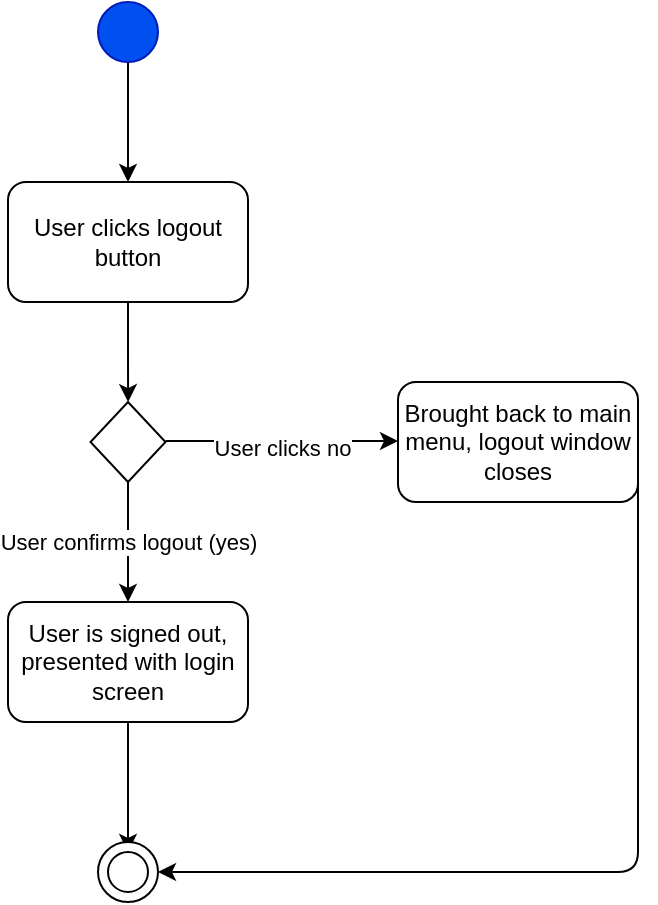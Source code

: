 <mxfile version="13.3.0" type="github">
  <diagram id="X1EhsIdS1peNs1JmAevb" name="Page-1">
    <mxGraphModel dx="460" dy="800" grid="1" gridSize="10" guides="1" tooltips="1" connect="1" arrows="1" fold="1" page="1" pageScale="1" pageWidth="850" pageHeight="1100" math="0" shadow="0">
      <root>
        <mxCell id="0" />
        <mxCell id="1" parent="0" />
        <mxCell id="F7bgvvsEARoHx9dij6TK-5" value="" style="edgeStyle=orthogonalEdgeStyle;rounded=0;orthogonalLoop=1;jettySize=auto;html=1;" edge="1" parent="1" source="F7bgvvsEARoHx9dij6TK-1" target="F7bgvvsEARoHx9dij6TK-4">
          <mxGeometry relative="1" as="geometry" />
        </mxCell>
        <mxCell id="F7bgvvsEARoHx9dij6TK-1" value="User clicks logout button" style="rounded=1;whiteSpace=wrap;html=1;" vertex="1" parent="1">
          <mxGeometry x="75" y="190" width="120" height="60" as="geometry" />
        </mxCell>
        <mxCell id="F7bgvvsEARoHx9dij6TK-3" value="" style="edgeStyle=orthogonalEdgeStyle;rounded=0;orthogonalLoop=1;jettySize=auto;html=1;" edge="1" parent="1" source="F7bgvvsEARoHx9dij6TK-2" target="F7bgvvsEARoHx9dij6TK-1">
          <mxGeometry relative="1" as="geometry" />
        </mxCell>
        <mxCell id="F7bgvvsEARoHx9dij6TK-2" value="" style="ellipse;whiteSpace=wrap;html=1;aspect=fixed;fillColor=#0050ef;strokeColor=#001DBC;fontColor=#ffffff;" vertex="1" parent="1">
          <mxGeometry x="120" y="100" width="30" height="30" as="geometry" />
        </mxCell>
        <mxCell id="F7bgvvsEARoHx9dij6TK-4" value="" style="rhombus;whiteSpace=wrap;html=1;" vertex="1" parent="1">
          <mxGeometry x="116.25" y="300" width="37.5" height="40" as="geometry" />
        </mxCell>
        <mxCell id="F7bgvvsEARoHx9dij6TK-6" value="" style="endArrow=classic;html=1;exitX=1;exitY=0.5;exitDx=0;exitDy=0;" edge="1" parent="1">
          <mxGeometry width="50" height="50" relative="1" as="geometry">
            <mxPoint x="153.75" y="319.5" as="sourcePoint" />
            <mxPoint x="270" y="319.5" as="targetPoint" />
            <Array as="points">
              <mxPoint x="240" y="319.5" />
            </Array>
          </mxGeometry>
        </mxCell>
        <mxCell id="F7bgvvsEARoHx9dij6TK-8" value="User clicks no" style="edgeLabel;html=1;align=center;verticalAlign=middle;resizable=0;points=[];" vertex="1" connectable="0" parent="F7bgvvsEARoHx9dij6TK-6">
          <mxGeometry x="0.484" y="-29" relative="1" as="geometry">
            <mxPoint x="-29" y="-26" as="offset" />
          </mxGeometry>
        </mxCell>
        <mxCell id="F7bgvvsEARoHx9dij6TK-9" value="" style="endArrow=classic;html=1;exitX=0.5;exitY=1;exitDx=0;exitDy=0;" edge="1" parent="1" source="F7bgvvsEARoHx9dij6TK-4">
          <mxGeometry width="50" height="50" relative="1" as="geometry">
            <mxPoint x="130" y="450" as="sourcePoint" />
            <mxPoint x="135" y="400" as="targetPoint" />
          </mxGeometry>
        </mxCell>
        <mxCell id="F7bgvvsEARoHx9dij6TK-10" value="User confirms logout (yes)" style="edgeLabel;html=1;align=center;verticalAlign=middle;resizable=0;points=[];" vertex="1" connectable="0" parent="F7bgvvsEARoHx9dij6TK-9">
          <mxGeometry x="0.667" y="-2" relative="1" as="geometry">
            <mxPoint x="2" y="-20" as="offset" />
          </mxGeometry>
        </mxCell>
        <mxCell id="F7bgvvsEARoHx9dij6TK-21" value="" style="edgeStyle=orthogonalEdgeStyle;rounded=0;orthogonalLoop=1;jettySize=auto;html=1;" edge="1" parent="1" source="F7bgvvsEARoHx9dij6TK-11" target="F7bgvvsEARoHx9dij6TK-18">
          <mxGeometry relative="1" as="geometry" />
        </mxCell>
        <mxCell id="F7bgvvsEARoHx9dij6TK-11" value="User is signed out, presented with login screen" style="rounded=1;whiteSpace=wrap;html=1;" vertex="1" parent="1">
          <mxGeometry x="75" y="400" width="120" height="60" as="geometry" />
        </mxCell>
        <mxCell id="F7bgvvsEARoHx9dij6TK-14" value="Brought back to main menu, logout window closes" style="rounded=1;whiteSpace=wrap;html=1;" vertex="1" parent="1">
          <mxGeometry x="270" y="290" width="120" height="60" as="geometry" />
        </mxCell>
        <mxCell id="F7bgvvsEARoHx9dij6TK-17" value="" style="ellipse;whiteSpace=wrap;html=1;aspect=fixed;" vertex="1" parent="1">
          <mxGeometry x="120" y="520" width="30" height="30" as="geometry" />
        </mxCell>
        <mxCell id="F7bgvvsEARoHx9dij6TK-18" value="" style="ellipse;whiteSpace=wrap;html=1;aspect=fixed;" vertex="1" parent="1">
          <mxGeometry x="125" y="525" width="20" height="20" as="geometry" />
        </mxCell>
        <mxCell id="F7bgvvsEARoHx9dij6TK-24" value="" style="endArrow=classic;html=1;exitX=1;exitY=0.5;exitDx=0;exitDy=0;entryX=1;entryY=0.5;entryDx=0;entryDy=0;" edge="1" parent="1" source="F7bgvvsEARoHx9dij6TK-14" target="F7bgvvsEARoHx9dij6TK-17">
          <mxGeometry width="50" height="50" relative="1" as="geometry">
            <mxPoint x="420" y="420" as="sourcePoint" />
            <mxPoint x="390" y="530" as="targetPoint" />
            <Array as="points">
              <mxPoint x="390" y="535" />
            </Array>
          </mxGeometry>
        </mxCell>
      </root>
    </mxGraphModel>
  </diagram>
</mxfile>
